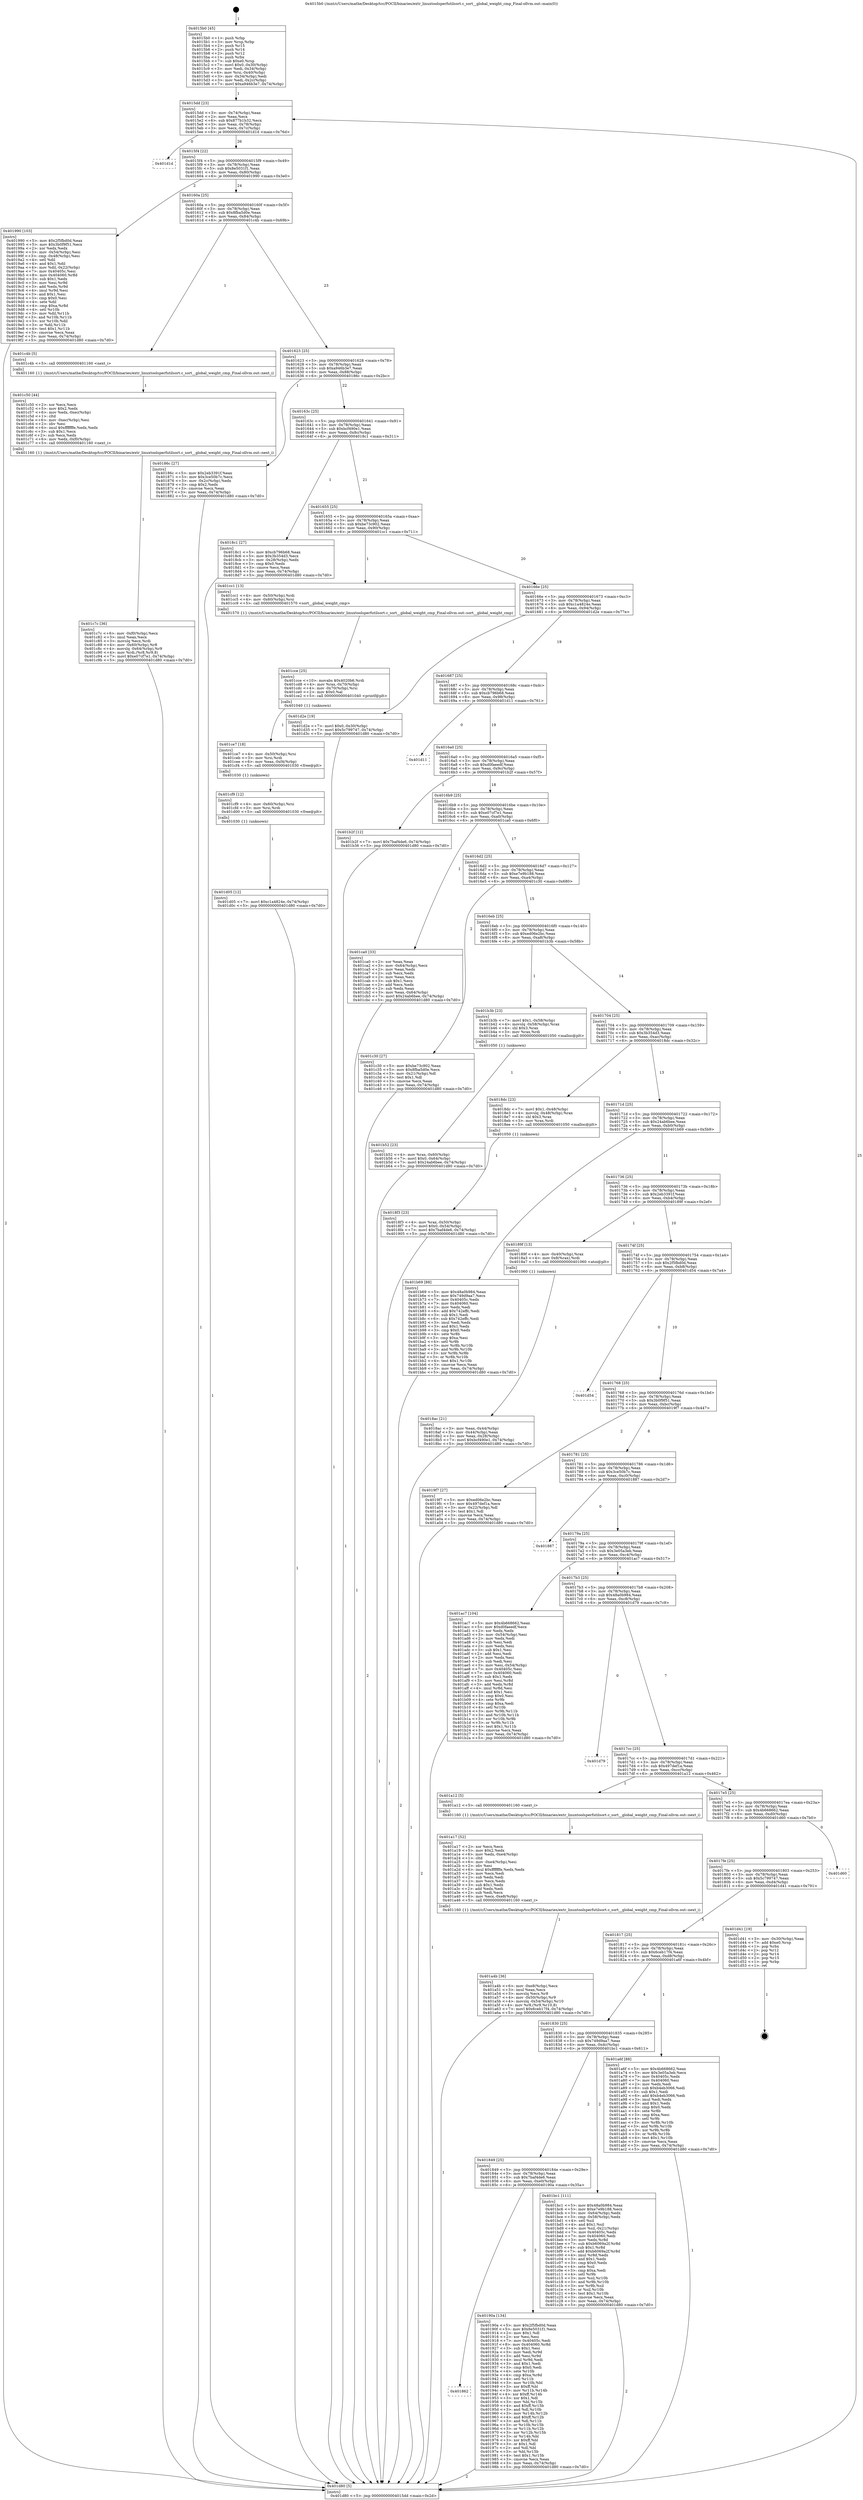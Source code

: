 digraph "0x4015b0" {
  label = "0x4015b0 (/mnt/c/Users/mathe/Desktop/tcc/POCII/binaries/extr_linuxtoolsperfutilsort.c_sort__global_weight_cmp_Final-ollvm.out::main(0))"
  labelloc = "t"
  node[shape=record]

  Entry [label="",width=0.3,height=0.3,shape=circle,fillcolor=black,style=filled]
  "0x4015dd" [label="{
     0x4015dd [23]\l
     | [instrs]\l
     &nbsp;&nbsp;0x4015dd \<+3\>: mov -0x74(%rbp),%eax\l
     &nbsp;&nbsp;0x4015e0 \<+2\>: mov %eax,%ecx\l
     &nbsp;&nbsp;0x4015e2 \<+6\>: sub $0x877b1b32,%ecx\l
     &nbsp;&nbsp;0x4015e8 \<+3\>: mov %eax,-0x78(%rbp)\l
     &nbsp;&nbsp;0x4015eb \<+3\>: mov %ecx,-0x7c(%rbp)\l
     &nbsp;&nbsp;0x4015ee \<+6\>: je 0000000000401d1d \<main+0x76d\>\l
  }"]
  "0x401d1d" [label="{
     0x401d1d\l
  }", style=dashed]
  "0x4015f4" [label="{
     0x4015f4 [22]\l
     | [instrs]\l
     &nbsp;&nbsp;0x4015f4 \<+5\>: jmp 00000000004015f9 \<main+0x49\>\l
     &nbsp;&nbsp;0x4015f9 \<+3\>: mov -0x78(%rbp),%eax\l
     &nbsp;&nbsp;0x4015fc \<+5\>: sub $0x8e5031f1,%eax\l
     &nbsp;&nbsp;0x401601 \<+3\>: mov %eax,-0x80(%rbp)\l
     &nbsp;&nbsp;0x401604 \<+6\>: je 0000000000401990 \<main+0x3e0\>\l
  }"]
  Exit [label="",width=0.3,height=0.3,shape=circle,fillcolor=black,style=filled,peripheries=2]
  "0x401990" [label="{
     0x401990 [103]\l
     | [instrs]\l
     &nbsp;&nbsp;0x401990 \<+5\>: mov $0x2f5fbd0d,%eax\l
     &nbsp;&nbsp;0x401995 \<+5\>: mov $0x3b0f9f51,%ecx\l
     &nbsp;&nbsp;0x40199a \<+2\>: xor %edx,%edx\l
     &nbsp;&nbsp;0x40199c \<+3\>: mov -0x54(%rbp),%esi\l
     &nbsp;&nbsp;0x40199f \<+3\>: cmp -0x48(%rbp),%esi\l
     &nbsp;&nbsp;0x4019a2 \<+4\>: setl %dil\l
     &nbsp;&nbsp;0x4019a6 \<+4\>: and $0x1,%dil\l
     &nbsp;&nbsp;0x4019aa \<+4\>: mov %dil,-0x22(%rbp)\l
     &nbsp;&nbsp;0x4019ae \<+7\>: mov 0x40405c,%esi\l
     &nbsp;&nbsp;0x4019b5 \<+8\>: mov 0x404060,%r8d\l
     &nbsp;&nbsp;0x4019bd \<+3\>: sub $0x1,%edx\l
     &nbsp;&nbsp;0x4019c0 \<+3\>: mov %esi,%r9d\l
     &nbsp;&nbsp;0x4019c3 \<+3\>: add %edx,%r9d\l
     &nbsp;&nbsp;0x4019c6 \<+4\>: imul %r9d,%esi\l
     &nbsp;&nbsp;0x4019ca \<+3\>: and $0x1,%esi\l
     &nbsp;&nbsp;0x4019cd \<+3\>: cmp $0x0,%esi\l
     &nbsp;&nbsp;0x4019d0 \<+4\>: sete %dil\l
     &nbsp;&nbsp;0x4019d4 \<+4\>: cmp $0xa,%r8d\l
     &nbsp;&nbsp;0x4019d8 \<+4\>: setl %r10b\l
     &nbsp;&nbsp;0x4019dc \<+3\>: mov %dil,%r11b\l
     &nbsp;&nbsp;0x4019df \<+3\>: and %r10b,%r11b\l
     &nbsp;&nbsp;0x4019e2 \<+3\>: xor %r10b,%dil\l
     &nbsp;&nbsp;0x4019e5 \<+3\>: or %dil,%r11b\l
     &nbsp;&nbsp;0x4019e8 \<+4\>: test $0x1,%r11b\l
     &nbsp;&nbsp;0x4019ec \<+3\>: cmovne %ecx,%eax\l
     &nbsp;&nbsp;0x4019ef \<+3\>: mov %eax,-0x74(%rbp)\l
     &nbsp;&nbsp;0x4019f2 \<+5\>: jmp 0000000000401d80 \<main+0x7d0\>\l
  }"]
  "0x40160a" [label="{
     0x40160a [25]\l
     | [instrs]\l
     &nbsp;&nbsp;0x40160a \<+5\>: jmp 000000000040160f \<main+0x5f\>\l
     &nbsp;&nbsp;0x40160f \<+3\>: mov -0x78(%rbp),%eax\l
     &nbsp;&nbsp;0x401612 \<+5\>: sub $0x8fba5d0e,%eax\l
     &nbsp;&nbsp;0x401617 \<+6\>: mov %eax,-0x84(%rbp)\l
     &nbsp;&nbsp;0x40161d \<+6\>: je 0000000000401c4b \<main+0x69b\>\l
  }"]
  "0x401d05" [label="{
     0x401d05 [12]\l
     | [instrs]\l
     &nbsp;&nbsp;0x401d05 \<+7\>: movl $0xc1a4824e,-0x74(%rbp)\l
     &nbsp;&nbsp;0x401d0c \<+5\>: jmp 0000000000401d80 \<main+0x7d0\>\l
  }"]
  "0x401c4b" [label="{
     0x401c4b [5]\l
     | [instrs]\l
     &nbsp;&nbsp;0x401c4b \<+5\>: call 0000000000401160 \<next_i\>\l
     | [calls]\l
     &nbsp;&nbsp;0x401160 \{1\} (/mnt/c/Users/mathe/Desktop/tcc/POCII/binaries/extr_linuxtoolsperfutilsort.c_sort__global_weight_cmp_Final-ollvm.out::next_i)\l
  }"]
  "0x401623" [label="{
     0x401623 [25]\l
     | [instrs]\l
     &nbsp;&nbsp;0x401623 \<+5\>: jmp 0000000000401628 \<main+0x78\>\l
     &nbsp;&nbsp;0x401628 \<+3\>: mov -0x78(%rbp),%eax\l
     &nbsp;&nbsp;0x40162b \<+5\>: sub $0xa946b3e7,%eax\l
     &nbsp;&nbsp;0x401630 \<+6\>: mov %eax,-0x88(%rbp)\l
     &nbsp;&nbsp;0x401636 \<+6\>: je 000000000040186c \<main+0x2bc\>\l
  }"]
  "0x401cf9" [label="{
     0x401cf9 [12]\l
     | [instrs]\l
     &nbsp;&nbsp;0x401cf9 \<+4\>: mov -0x60(%rbp),%rsi\l
     &nbsp;&nbsp;0x401cfd \<+3\>: mov %rsi,%rdi\l
     &nbsp;&nbsp;0x401d00 \<+5\>: call 0000000000401030 \<free@plt\>\l
     | [calls]\l
     &nbsp;&nbsp;0x401030 \{1\} (unknown)\l
  }"]
  "0x40186c" [label="{
     0x40186c [27]\l
     | [instrs]\l
     &nbsp;&nbsp;0x40186c \<+5\>: mov $0x2eb3391f,%eax\l
     &nbsp;&nbsp;0x401871 \<+5\>: mov $0x3ce50b7c,%ecx\l
     &nbsp;&nbsp;0x401876 \<+3\>: mov -0x2c(%rbp),%edx\l
     &nbsp;&nbsp;0x401879 \<+3\>: cmp $0x2,%edx\l
     &nbsp;&nbsp;0x40187c \<+3\>: cmovne %ecx,%eax\l
     &nbsp;&nbsp;0x40187f \<+3\>: mov %eax,-0x74(%rbp)\l
     &nbsp;&nbsp;0x401882 \<+5\>: jmp 0000000000401d80 \<main+0x7d0\>\l
  }"]
  "0x40163c" [label="{
     0x40163c [25]\l
     | [instrs]\l
     &nbsp;&nbsp;0x40163c \<+5\>: jmp 0000000000401641 \<main+0x91\>\l
     &nbsp;&nbsp;0x401641 \<+3\>: mov -0x78(%rbp),%eax\l
     &nbsp;&nbsp;0x401644 \<+5\>: sub $0xbcf490e1,%eax\l
     &nbsp;&nbsp;0x401649 \<+6\>: mov %eax,-0x8c(%rbp)\l
     &nbsp;&nbsp;0x40164f \<+6\>: je 00000000004018c1 \<main+0x311\>\l
  }"]
  "0x401d80" [label="{
     0x401d80 [5]\l
     | [instrs]\l
     &nbsp;&nbsp;0x401d80 \<+5\>: jmp 00000000004015dd \<main+0x2d\>\l
  }"]
  "0x4015b0" [label="{
     0x4015b0 [45]\l
     | [instrs]\l
     &nbsp;&nbsp;0x4015b0 \<+1\>: push %rbp\l
     &nbsp;&nbsp;0x4015b1 \<+3\>: mov %rsp,%rbp\l
     &nbsp;&nbsp;0x4015b4 \<+2\>: push %r15\l
     &nbsp;&nbsp;0x4015b6 \<+2\>: push %r14\l
     &nbsp;&nbsp;0x4015b8 \<+2\>: push %r12\l
     &nbsp;&nbsp;0x4015ba \<+1\>: push %rbx\l
     &nbsp;&nbsp;0x4015bb \<+7\>: sub $0xe0,%rsp\l
     &nbsp;&nbsp;0x4015c2 \<+7\>: movl $0x0,-0x30(%rbp)\l
     &nbsp;&nbsp;0x4015c9 \<+3\>: mov %edi,-0x34(%rbp)\l
     &nbsp;&nbsp;0x4015cc \<+4\>: mov %rsi,-0x40(%rbp)\l
     &nbsp;&nbsp;0x4015d0 \<+3\>: mov -0x34(%rbp),%edi\l
     &nbsp;&nbsp;0x4015d3 \<+3\>: mov %edi,-0x2c(%rbp)\l
     &nbsp;&nbsp;0x4015d6 \<+7\>: movl $0xa946b3e7,-0x74(%rbp)\l
  }"]
  "0x401ce7" [label="{
     0x401ce7 [18]\l
     | [instrs]\l
     &nbsp;&nbsp;0x401ce7 \<+4\>: mov -0x50(%rbp),%rsi\l
     &nbsp;&nbsp;0x401ceb \<+3\>: mov %rsi,%rdi\l
     &nbsp;&nbsp;0x401cee \<+6\>: mov %eax,-0xf4(%rbp)\l
     &nbsp;&nbsp;0x401cf4 \<+5\>: call 0000000000401030 \<free@plt\>\l
     | [calls]\l
     &nbsp;&nbsp;0x401030 \{1\} (unknown)\l
  }"]
  "0x4018c1" [label="{
     0x4018c1 [27]\l
     | [instrs]\l
     &nbsp;&nbsp;0x4018c1 \<+5\>: mov $0xcb796b68,%eax\l
     &nbsp;&nbsp;0x4018c6 \<+5\>: mov $0x3b354d3,%ecx\l
     &nbsp;&nbsp;0x4018cb \<+3\>: mov -0x28(%rbp),%edx\l
     &nbsp;&nbsp;0x4018ce \<+3\>: cmp $0x0,%edx\l
     &nbsp;&nbsp;0x4018d1 \<+3\>: cmove %ecx,%eax\l
     &nbsp;&nbsp;0x4018d4 \<+3\>: mov %eax,-0x74(%rbp)\l
     &nbsp;&nbsp;0x4018d7 \<+5\>: jmp 0000000000401d80 \<main+0x7d0\>\l
  }"]
  "0x401655" [label="{
     0x401655 [25]\l
     | [instrs]\l
     &nbsp;&nbsp;0x401655 \<+5\>: jmp 000000000040165a \<main+0xaa\>\l
     &nbsp;&nbsp;0x40165a \<+3\>: mov -0x78(%rbp),%eax\l
     &nbsp;&nbsp;0x40165d \<+5\>: sub $0xbe73c902,%eax\l
     &nbsp;&nbsp;0x401662 \<+6\>: mov %eax,-0x90(%rbp)\l
     &nbsp;&nbsp;0x401668 \<+6\>: je 0000000000401cc1 \<main+0x711\>\l
  }"]
  "0x401cce" [label="{
     0x401cce [25]\l
     | [instrs]\l
     &nbsp;&nbsp;0x401cce \<+10\>: movabs $0x4020b6,%rdi\l
     &nbsp;&nbsp;0x401cd8 \<+4\>: mov %rax,-0x70(%rbp)\l
     &nbsp;&nbsp;0x401cdc \<+4\>: mov -0x70(%rbp),%rsi\l
     &nbsp;&nbsp;0x401ce0 \<+2\>: mov $0x0,%al\l
     &nbsp;&nbsp;0x401ce2 \<+5\>: call 0000000000401040 \<printf@plt\>\l
     | [calls]\l
     &nbsp;&nbsp;0x401040 \{1\} (unknown)\l
  }"]
  "0x401cc1" [label="{
     0x401cc1 [13]\l
     | [instrs]\l
     &nbsp;&nbsp;0x401cc1 \<+4\>: mov -0x50(%rbp),%rdi\l
     &nbsp;&nbsp;0x401cc5 \<+4\>: mov -0x60(%rbp),%rsi\l
     &nbsp;&nbsp;0x401cc9 \<+5\>: call 0000000000401570 \<sort__global_weight_cmp\>\l
     | [calls]\l
     &nbsp;&nbsp;0x401570 \{1\} (/mnt/c/Users/mathe/Desktop/tcc/POCII/binaries/extr_linuxtoolsperfutilsort.c_sort__global_weight_cmp_Final-ollvm.out::sort__global_weight_cmp)\l
  }"]
  "0x40166e" [label="{
     0x40166e [25]\l
     | [instrs]\l
     &nbsp;&nbsp;0x40166e \<+5\>: jmp 0000000000401673 \<main+0xc3\>\l
     &nbsp;&nbsp;0x401673 \<+3\>: mov -0x78(%rbp),%eax\l
     &nbsp;&nbsp;0x401676 \<+5\>: sub $0xc1a4824e,%eax\l
     &nbsp;&nbsp;0x40167b \<+6\>: mov %eax,-0x94(%rbp)\l
     &nbsp;&nbsp;0x401681 \<+6\>: je 0000000000401d2e \<main+0x77e\>\l
  }"]
  "0x401c7c" [label="{
     0x401c7c [36]\l
     | [instrs]\l
     &nbsp;&nbsp;0x401c7c \<+6\>: mov -0xf0(%rbp),%ecx\l
     &nbsp;&nbsp;0x401c82 \<+3\>: imul %eax,%ecx\l
     &nbsp;&nbsp;0x401c85 \<+3\>: movslq %ecx,%rdi\l
     &nbsp;&nbsp;0x401c88 \<+4\>: mov -0x60(%rbp),%r8\l
     &nbsp;&nbsp;0x401c8c \<+4\>: movslq -0x64(%rbp),%r9\l
     &nbsp;&nbsp;0x401c90 \<+4\>: mov %rdi,(%r8,%r9,8)\l
     &nbsp;&nbsp;0x401c94 \<+7\>: movl $0xe07cf7e1,-0x74(%rbp)\l
     &nbsp;&nbsp;0x401c9b \<+5\>: jmp 0000000000401d80 \<main+0x7d0\>\l
  }"]
  "0x401d2e" [label="{
     0x401d2e [19]\l
     | [instrs]\l
     &nbsp;&nbsp;0x401d2e \<+7\>: movl $0x0,-0x30(%rbp)\l
     &nbsp;&nbsp;0x401d35 \<+7\>: movl $0x5c799747,-0x74(%rbp)\l
     &nbsp;&nbsp;0x401d3c \<+5\>: jmp 0000000000401d80 \<main+0x7d0\>\l
  }"]
  "0x401687" [label="{
     0x401687 [25]\l
     | [instrs]\l
     &nbsp;&nbsp;0x401687 \<+5\>: jmp 000000000040168c \<main+0xdc\>\l
     &nbsp;&nbsp;0x40168c \<+3\>: mov -0x78(%rbp),%eax\l
     &nbsp;&nbsp;0x40168f \<+5\>: sub $0xcb796b68,%eax\l
     &nbsp;&nbsp;0x401694 \<+6\>: mov %eax,-0x98(%rbp)\l
     &nbsp;&nbsp;0x40169a \<+6\>: je 0000000000401d11 \<main+0x761\>\l
  }"]
  "0x401c50" [label="{
     0x401c50 [44]\l
     | [instrs]\l
     &nbsp;&nbsp;0x401c50 \<+2\>: xor %ecx,%ecx\l
     &nbsp;&nbsp;0x401c52 \<+5\>: mov $0x2,%edx\l
     &nbsp;&nbsp;0x401c57 \<+6\>: mov %edx,-0xec(%rbp)\l
     &nbsp;&nbsp;0x401c5d \<+1\>: cltd\l
     &nbsp;&nbsp;0x401c5e \<+6\>: mov -0xec(%rbp),%esi\l
     &nbsp;&nbsp;0x401c64 \<+2\>: idiv %esi\l
     &nbsp;&nbsp;0x401c66 \<+6\>: imul $0xfffffffe,%edx,%edx\l
     &nbsp;&nbsp;0x401c6c \<+3\>: sub $0x1,%ecx\l
     &nbsp;&nbsp;0x401c6f \<+2\>: sub %ecx,%edx\l
     &nbsp;&nbsp;0x401c71 \<+6\>: mov %edx,-0xf0(%rbp)\l
     &nbsp;&nbsp;0x401c77 \<+5\>: call 0000000000401160 \<next_i\>\l
     | [calls]\l
     &nbsp;&nbsp;0x401160 \{1\} (/mnt/c/Users/mathe/Desktop/tcc/POCII/binaries/extr_linuxtoolsperfutilsort.c_sort__global_weight_cmp_Final-ollvm.out::next_i)\l
  }"]
  "0x401d11" [label="{
     0x401d11\l
  }", style=dashed]
  "0x4016a0" [label="{
     0x4016a0 [25]\l
     | [instrs]\l
     &nbsp;&nbsp;0x4016a0 \<+5\>: jmp 00000000004016a5 \<main+0xf5\>\l
     &nbsp;&nbsp;0x4016a5 \<+3\>: mov -0x78(%rbp),%eax\l
     &nbsp;&nbsp;0x4016a8 \<+5\>: sub $0xd0faeedf,%eax\l
     &nbsp;&nbsp;0x4016ad \<+6\>: mov %eax,-0x9c(%rbp)\l
     &nbsp;&nbsp;0x4016b3 \<+6\>: je 0000000000401b2f \<main+0x57f\>\l
  }"]
  "0x401b52" [label="{
     0x401b52 [23]\l
     | [instrs]\l
     &nbsp;&nbsp;0x401b52 \<+4\>: mov %rax,-0x60(%rbp)\l
     &nbsp;&nbsp;0x401b56 \<+7\>: movl $0x0,-0x64(%rbp)\l
     &nbsp;&nbsp;0x401b5d \<+7\>: movl $0x24ab6bee,-0x74(%rbp)\l
     &nbsp;&nbsp;0x401b64 \<+5\>: jmp 0000000000401d80 \<main+0x7d0\>\l
  }"]
  "0x401b2f" [label="{
     0x401b2f [12]\l
     | [instrs]\l
     &nbsp;&nbsp;0x401b2f \<+7\>: movl $0x7baf4de6,-0x74(%rbp)\l
     &nbsp;&nbsp;0x401b36 \<+5\>: jmp 0000000000401d80 \<main+0x7d0\>\l
  }"]
  "0x4016b9" [label="{
     0x4016b9 [25]\l
     | [instrs]\l
     &nbsp;&nbsp;0x4016b9 \<+5\>: jmp 00000000004016be \<main+0x10e\>\l
     &nbsp;&nbsp;0x4016be \<+3\>: mov -0x78(%rbp),%eax\l
     &nbsp;&nbsp;0x4016c1 \<+5\>: sub $0xe07cf7e1,%eax\l
     &nbsp;&nbsp;0x4016c6 \<+6\>: mov %eax,-0xa0(%rbp)\l
     &nbsp;&nbsp;0x4016cc \<+6\>: je 0000000000401ca0 \<main+0x6f0\>\l
  }"]
  "0x401a4b" [label="{
     0x401a4b [36]\l
     | [instrs]\l
     &nbsp;&nbsp;0x401a4b \<+6\>: mov -0xe8(%rbp),%ecx\l
     &nbsp;&nbsp;0x401a51 \<+3\>: imul %eax,%ecx\l
     &nbsp;&nbsp;0x401a54 \<+3\>: movslq %ecx,%r8\l
     &nbsp;&nbsp;0x401a57 \<+4\>: mov -0x50(%rbp),%r9\l
     &nbsp;&nbsp;0x401a5b \<+4\>: movslq -0x54(%rbp),%r10\l
     &nbsp;&nbsp;0x401a5f \<+4\>: mov %r8,(%r9,%r10,8)\l
     &nbsp;&nbsp;0x401a63 \<+7\>: movl $0x6ceb17f4,-0x74(%rbp)\l
     &nbsp;&nbsp;0x401a6a \<+5\>: jmp 0000000000401d80 \<main+0x7d0\>\l
  }"]
  "0x401ca0" [label="{
     0x401ca0 [33]\l
     | [instrs]\l
     &nbsp;&nbsp;0x401ca0 \<+2\>: xor %eax,%eax\l
     &nbsp;&nbsp;0x401ca2 \<+3\>: mov -0x64(%rbp),%ecx\l
     &nbsp;&nbsp;0x401ca5 \<+2\>: mov %eax,%edx\l
     &nbsp;&nbsp;0x401ca7 \<+2\>: sub %ecx,%edx\l
     &nbsp;&nbsp;0x401ca9 \<+2\>: mov %eax,%ecx\l
     &nbsp;&nbsp;0x401cab \<+3\>: sub $0x1,%ecx\l
     &nbsp;&nbsp;0x401cae \<+2\>: add %ecx,%edx\l
     &nbsp;&nbsp;0x401cb0 \<+2\>: sub %edx,%eax\l
     &nbsp;&nbsp;0x401cb2 \<+3\>: mov %eax,-0x64(%rbp)\l
     &nbsp;&nbsp;0x401cb5 \<+7\>: movl $0x24ab6bee,-0x74(%rbp)\l
     &nbsp;&nbsp;0x401cbc \<+5\>: jmp 0000000000401d80 \<main+0x7d0\>\l
  }"]
  "0x4016d2" [label="{
     0x4016d2 [25]\l
     | [instrs]\l
     &nbsp;&nbsp;0x4016d2 \<+5\>: jmp 00000000004016d7 \<main+0x127\>\l
     &nbsp;&nbsp;0x4016d7 \<+3\>: mov -0x78(%rbp),%eax\l
     &nbsp;&nbsp;0x4016da \<+5\>: sub $0xe7e9b188,%eax\l
     &nbsp;&nbsp;0x4016df \<+6\>: mov %eax,-0xa4(%rbp)\l
     &nbsp;&nbsp;0x4016e5 \<+6\>: je 0000000000401c30 \<main+0x680\>\l
  }"]
  "0x401a17" [label="{
     0x401a17 [52]\l
     | [instrs]\l
     &nbsp;&nbsp;0x401a17 \<+2\>: xor %ecx,%ecx\l
     &nbsp;&nbsp;0x401a19 \<+5\>: mov $0x2,%edx\l
     &nbsp;&nbsp;0x401a1e \<+6\>: mov %edx,-0xe4(%rbp)\l
     &nbsp;&nbsp;0x401a24 \<+1\>: cltd\l
     &nbsp;&nbsp;0x401a25 \<+6\>: mov -0xe4(%rbp),%esi\l
     &nbsp;&nbsp;0x401a2b \<+2\>: idiv %esi\l
     &nbsp;&nbsp;0x401a2d \<+6\>: imul $0xfffffffe,%edx,%edx\l
     &nbsp;&nbsp;0x401a33 \<+2\>: mov %ecx,%edi\l
     &nbsp;&nbsp;0x401a35 \<+2\>: sub %edx,%edi\l
     &nbsp;&nbsp;0x401a37 \<+2\>: mov %ecx,%edx\l
     &nbsp;&nbsp;0x401a39 \<+3\>: sub $0x1,%edx\l
     &nbsp;&nbsp;0x401a3c \<+2\>: add %edx,%edi\l
     &nbsp;&nbsp;0x401a3e \<+2\>: sub %edi,%ecx\l
     &nbsp;&nbsp;0x401a40 \<+6\>: mov %ecx,-0xe8(%rbp)\l
     &nbsp;&nbsp;0x401a46 \<+5\>: call 0000000000401160 \<next_i\>\l
     | [calls]\l
     &nbsp;&nbsp;0x401160 \{1\} (/mnt/c/Users/mathe/Desktop/tcc/POCII/binaries/extr_linuxtoolsperfutilsort.c_sort__global_weight_cmp_Final-ollvm.out::next_i)\l
  }"]
  "0x401c30" [label="{
     0x401c30 [27]\l
     | [instrs]\l
     &nbsp;&nbsp;0x401c30 \<+5\>: mov $0xbe73c902,%eax\l
     &nbsp;&nbsp;0x401c35 \<+5\>: mov $0x8fba5d0e,%ecx\l
     &nbsp;&nbsp;0x401c3a \<+3\>: mov -0x21(%rbp),%dl\l
     &nbsp;&nbsp;0x401c3d \<+3\>: test $0x1,%dl\l
     &nbsp;&nbsp;0x401c40 \<+3\>: cmovne %ecx,%eax\l
     &nbsp;&nbsp;0x401c43 \<+3\>: mov %eax,-0x74(%rbp)\l
     &nbsp;&nbsp;0x401c46 \<+5\>: jmp 0000000000401d80 \<main+0x7d0\>\l
  }"]
  "0x4016eb" [label="{
     0x4016eb [25]\l
     | [instrs]\l
     &nbsp;&nbsp;0x4016eb \<+5\>: jmp 00000000004016f0 \<main+0x140\>\l
     &nbsp;&nbsp;0x4016f0 \<+3\>: mov -0x78(%rbp),%eax\l
     &nbsp;&nbsp;0x4016f3 \<+5\>: sub $0xed06e2bc,%eax\l
     &nbsp;&nbsp;0x4016f8 \<+6\>: mov %eax,-0xa8(%rbp)\l
     &nbsp;&nbsp;0x4016fe \<+6\>: je 0000000000401b3b \<main+0x58b\>\l
  }"]
  "0x401862" [label="{
     0x401862\l
  }", style=dashed]
  "0x401b3b" [label="{
     0x401b3b [23]\l
     | [instrs]\l
     &nbsp;&nbsp;0x401b3b \<+7\>: movl $0x1,-0x58(%rbp)\l
     &nbsp;&nbsp;0x401b42 \<+4\>: movslq -0x58(%rbp),%rax\l
     &nbsp;&nbsp;0x401b46 \<+4\>: shl $0x3,%rax\l
     &nbsp;&nbsp;0x401b4a \<+3\>: mov %rax,%rdi\l
     &nbsp;&nbsp;0x401b4d \<+5\>: call 0000000000401050 \<malloc@plt\>\l
     | [calls]\l
     &nbsp;&nbsp;0x401050 \{1\} (unknown)\l
  }"]
  "0x401704" [label="{
     0x401704 [25]\l
     | [instrs]\l
     &nbsp;&nbsp;0x401704 \<+5\>: jmp 0000000000401709 \<main+0x159\>\l
     &nbsp;&nbsp;0x401709 \<+3\>: mov -0x78(%rbp),%eax\l
     &nbsp;&nbsp;0x40170c \<+5\>: sub $0x3b354d3,%eax\l
     &nbsp;&nbsp;0x401711 \<+6\>: mov %eax,-0xac(%rbp)\l
     &nbsp;&nbsp;0x401717 \<+6\>: je 00000000004018dc \<main+0x32c\>\l
  }"]
  "0x40190a" [label="{
     0x40190a [134]\l
     | [instrs]\l
     &nbsp;&nbsp;0x40190a \<+5\>: mov $0x2f5fbd0d,%eax\l
     &nbsp;&nbsp;0x40190f \<+5\>: mov $0x8e5031f1,%ecx\l
     &nbsp;&nbsp;0x401914 \<+2\>: mov $0x1,%dl\l
     &nbsp;&nbsp;0x401916 \<+2\>: xor %esi,%esi\l
     &nbsp;&nbsp;0x401918 \<+7\>: mov 0x40405c,%edi\l
     &nbsp;&nbsp;0x40191f \<+8\>: mov 0x404060,%r8d\l
     &nbsp;&nbsp;0x401927 \<+3\>: sub $0x1,%esi\l
     &nbsp;&nbsp;0x40192a \<+3\>: mov %edi,%r9d\l
     &nbsp;&nbsp;0x40192d \<+3\>: add %esi,%r9d\l
     &nbsp;&nbsp;0x401930 \<+4\>: imul %r9d,%edi\l
     &nbsp;&nbsp;0x401934 \<+3\>: and $0x1,%edi\l
     &nbsp;&nbsp;0x401937 \<+3\>: cmp $0x0,%edi\l
     &nbsp;&nbsp;0x40193a \<+4\>: sete %r10b\l
     &nbsp;&nbsp;0x40193e \<+4\>: cmp $0xa,%r8d\l
     &nbsp;&nbsp;0x401942 \<+4\>: setl %r11b\l
     &nbsp;&nbsp;0x401946 \<+3\>: mov %r10b,%bl\l
     &nbsp;&nbsp;0x401949 \<+3\>: xor $0xff,%bl\l
     &nbsp;&nbsp;0x40194c \<+3\>: mov %r11b,%r14b\l
     &nbsp;&nbsp;0x40194f \<+4\>: xor $0xff,%r14b\l
     &nbsp;&nbsp;0x401953 \<+3\>: xor $0x1,%dl\l
     &nbsp;&nbsp;0x401956 \<+3\>: mov %bl,%r15b\l
     &nbsp;&nbsp;0x401959 \<+4\>: and $0xff,%r15b\l
     &nbsp;&nbsp;0x40195d \<+3\>: and %dl,%r10b\l
     &nbsp;&nbsp;0x401960 \<+3\>: mov %r14b,%r12b\l
     &nbsp;&nbsp;0x401963 \<+4\>: and $0xff,%r12b\l
     &nbsp;&nbsp;0x401967 \<+3\>: and %dl,%r11b\l
     &nbsp;&nbsp;0x40196a \<+3\>: or %r10b,%r15b\l
     &nbsp;&nbsp;0x40196d \<+3\>: or %r11b,%r12b\l
     &nbsp;&nbsp;0x401970 \<+3\>: xor %r12b,%r15b\l
     &nbsp;&nbsp;0x401973 \<+3\>: or %r14b,%bl\l
     &nbsp;&nbsp;0x401976 \<+3\>: xor $0xff,%bl\l
     &nbsp;&nbsp;0x401979 \<+3\>: or $0x1,%dl\l
     &nbsp;&nbsp;0x40197c \<+2\>: and %dl,%bl\l
     &nbsp;&nbsp;0x40197e \<+3\>: or %bl,%r15b\l
     &nbsp;&nbsp;0x401981 \<+4\>: test $0x1,%r15b\l
     &nbsp;&nbsp;0x401985 \<+3\>: cmovne %ecx,%eax\l
     &nbsp;&nbsp;0x401988 \<+3\>: mov %eax,-0x74(%rbp)\l
     &nbsp;&nbsp;0x40198b \<+5\>: jmp 0000000000401d80 \<main+0x7d0\>\l
  }"]
  "0x4018dc" [label="{
     0x4018dc [23]\l
     | [instrs]\l
     &nbsp;&nbsp;0x4018dc \<+7\>: movl $0x1,-0x48(%rbp)\l
     &nbsp;&nbsp;0x4018e3 \<+4\>: movslq -0x48(%rbp),%rax\l
     &nbsp;&nbsp;0x4018e7 \<+4\>: shl $0x3,%rax\l
     &nbsp;&nbsp;0x4018eb \<+3\>: mov %rax,%rdi\l
     &nbsp;&nbsp;0x4018ee \<+5\>: call 0000000000401050 \<malloc@plt\>\l
     | [calls]\l
     &nbsp;&nbsp;0x401050 \{1\} (unknown)\l
  }"]
  "0x40171d" [label="{
     0x40171d [25]\l
     | [instrs]\l
     &nbsp;&nbsp;0x40171d \<+5\>: jmp 0000000000401722 \<main+0x172\>\l
     &nbsp;&nbsp;0x401722 \<+3\>: mov -0x78(%rbp),%eax\l
     &nbsp;&nbsp;0x401725 \<+5\>: sub $0x24ab6bee,%eax\l
     &nbsp;&nbsp;0x40172a \<+6\>: mov %eax,-0xb0(%rbp)\l
     &nbsp;&nbsp;0x401730 \<+6\>: je 0000000000401b69 \<main+0x5b9\>\l
  }"]
  "0x401849" [label="{
     0x401849 [25]\l
     | [instrs]\l
     &nbsp;&nbsp;0x401849 \<+5\>: jmp 000000000040184e \<main+0x29e\>\l
     &nbsp;&nbsp;0x40184e \<+3\>: mov -0x78(%rbp),%eax\l
     &nbsp;&nbsp;0x401851 \<+5\>: sub $0x7baf4de6,%eax\l
     &nbsp;&nbsp;0x401856 \<+6\>: mov %eax,-0xe0(%rbp)\l
     &nbsp;&nbsp;0x40185c \<+6\>: je 000000000040190a \<main+0x35a\>\l
  }"]
  "0x401b69" [label="{
     0x401b69 [88]\l
     | [instrs]\l
     &nbsp;&nbsp;0x401b69 \<+5\>: mov $0x48a0b984,%eax\l
     &nbsp;&nbsp;0x401b6e \<+5\>: mov $0x749d9aa7,%ecx\l
     &nbsp;&nbsp;0x401b73 \<+7\>: mov 0x40405c,%edx\l
     &nbsp;&nbsp;0x401b7a \<+7\>: mov 0x404060,%esi\l
     &nbsp;&nbsp;0x401b81 \<+2\>: mov %edx,%edi\l
     &nbsp;&nbsp;0x401b83 \<+6\>: add $0x742effc,%edi\l
     &nbsp;&nbsp;0x401b89 \<+3\>: sub $0x1,%edi\l
     &nbsp;&nbsp;0x401b8c \<+6\>: sub $0x742effc,%edi\l
     &nbsp;&nbsp;0x401b92 \<+3\>: imul %edi,%edx\l
     &nbsp;&nbsp;0x401b95 \<+3\>: and $0x1,%edx\l
     &nbsp;&nbsp;0x401b98 \<+3\>: cmp $0x0,%edx\l
     &nbsp;&nbsp;0x401b9b \<+4\>: sete %r8b\l
     &nbsp;&nbsp;0x401b9f \<+3\>: cmp $0xa,%esi\l
     &nbsp;&nbsp;0x401ba2 \<+4\>: setl %r9b\l
     &nbsp;&nbsp;0x401ba6 \<+3\>: mov %r8b,%r10b\l
     &nbsp;&nbsp;0x401ba9 \<+3\>: and %r9b,%r10b\l
     &nbsp;&nbsp;0x401bac \<+3\>: xor %r9b,%r8b\l
     &nbsp;&nbsp;0x401baf \<+3\>: or %r8b,%r10b\l
     &nbsp;&nbsp;0x401bb2 \<+4\>: test $0x1,%r10b\l
     &nbsp;&nbsp;0x401bb6 \<+3\>: cmovne %ecx,%eax\l
     &nbsp;&nbsp;0x401bb9 \<+3\>: mov %eax,-0x74(%rbp)\l
     &nbsp;&nbsp;0x401bbc \<+5\>: jmp 0000000000401d80 \<main+0x7d0\>\l
  }"]
  "0x401736" [label="{
     0x401736 [25]\l
     | [instrs]\l
     &nbsp;&nbsp;0x401736 \<+5\>: jmp 000000000040173b \<main+0x18b\>\l
     &nbsp;&nbsp;0x40173b \<+3\>: mov -0x78(%rbp),%eax\l
     &nbsp;&nbsp;0x40173e \<+5\>: sub $0x2eb3391f,%eax\l
     &nbsp;&nbsp;0x401743 \<+6\>: mov %eax,-0xb4(%rbp)\l
     &nbsp;&nbsp;0x401749 \<+6\>: je 000000000040189f \<main+0x2ef\>\l
  }"]
  "0x401bc1" [label="{
     0x401bc1 [111]\l
     | [instrs]\l
     &nbsp;&nbsp;0x401bc1 \<+5\>: mov $0x48a0b984,%eax\l
     &nbsp;&nbsp;0x401bc6 \<+5\>: mov $0xe7e9b188,%ecx\l
     &nbsp;&nbsp;0x401bcb \<+3\>: mov -0x64(%rbp),%edx\l
     &nbsp;&nbsp;0x401bce \<+3\>: cmp -0x58(%rbp),%edx\l
     &nbsp;&nbsp;0x401bd1 \<+4\>: setl %sil\l
     &nbsp;&nbsp;0x401bd5 \<+4\>: and $0x1,%sil\l
     &nbsp;&nbsp;0x401bd9 \<+4\>: mov %sil,-0x21(%rbp)\l
     &nbsp;&nbsp;0x401bdd \<+7\>: mov 0x40405c,%edx\l
     &nbsp;&nbsp;0x401be4 \<+7\>: mov 0x404060,%edi\l
     &nbsp;&nbsp;0x401beb \<+3\>: mov %edx,%r8d\l
     &nbsp;&nbsp;0x401bee \<+7\>: sub $0xb6069a2f,%r8d\l
     &nbsp;&nbsp;0x401bf5 \<+4\>: sub $0x1,%r8d\l
     &nbsp;&nbsp;0x401bf9 \<+7\>: add $0xb6069a2f,%r8d\l
     &nbsp;&nbsp;0x401c00 \<+4\>: imul %r8d,%edx\l
     &nbsp;&nbsp;0x401c04 \<+3\>: and $0x1,%edx\l
     &nbsp;&nbsp;0x401c07 \<+3\>: cmp $0x0,%edx\l
     &nbsp;&nbsp;0x401c0a \<+4\>: sete %sil\l
     &nbsp;&nbsp;0x401c0e \<+3\>: cmp $0xa,%edi\l
     &nbsp;&nbsp;0x401c11 \<+4\>: setl %r9b\l
     &nbsp;&nbsp;0x401c15 \<+3\>: mov %sil,%r10b\l
     &nbsp;&nbsp;0x401c18 \<+3\>: and %r9b,%r10b\l
     &nbsp;&nbsp;0x401c1b \<+3\>: xor %r9b,%sil\l
     &nbsp;&nbsp;0x401c1e \<+3\>: or %sil,%r10b\l
     &nbsp;&nbsp;0x401c21 \<+4\>: test $0x1,%r10b\l
     &nbsp;&nbsp;0x401c25 \<+3\>: cmovne %ecx,%eax\l
     &nbsp;&nbsp;0x401c28 \<+3\>: mov %eax,-0x74(%rbp)\l
     &nbsp;&nbsp;0x401c2b \<+5\>: jmp 0000000000401d80 \<main+0x7d0\>\l
  }"]
  "0x40189f" [label="{
     0x40189f [13]\l
     | [instrs]\l
     &nbsp;&nbsp;0x40189f \<+4\>: mov -0x40(%rbp),%rax\l
     &nbsp;&nbsp;0x4018a3 \<+4\>: mov 0x8(%rax),%rdi\l
     &nbsp;&nbsp;0x4018a7 \<+5\>: call 0000000000401060 \<atoi@plt\>\l
     | [calls]\l
     &nbsp;&nbsp;0x401060 \{1\} (unknown)\l
  }"]
  "0x40174f" [label="{
     0x40174f [25]\l
     | [instrs]\l
     &nbsp;&nbsp;0x40174f \<+5\>: jmp 0000000000401754 \<main+0x1a4\>\l
     &nbsp;&nbsp;0x401754 \<+3\>: mov -0x78(%rbp),%eax\l
     &nbsp;&nbsp;0x401757 \<+5\>: sub $0x2f5fbd0d,%eax\l
     &nbsp;&nbsp;0x40175c \<+6\>: mov %eax,-0xb8(%rbp)\l
     &nbsp;&nbsp;0x401762 \<+6\>: je 0000000000401d54 \<main+0x7a4\>\l
  }"]
  "0x4018ac" [label="{
     0x4018ac [21]\l
     | [instrs]\l
     &nbsp;&nbsp;0x4018ac \<+3\>: mov %eax,-0x44(%rbp)\l
     &nbsp;&nbsp;0x4018af \<+3\>: mov -0x44(%rbp),%eax\l
     &nbsp;&nbsp;0x4018b2 \<+3\>: mov %eax,-0x28(%rbp)\l
     &nbsp;&nbsp;0x4018b5 \<+7\>: movl $0xbcf490e1,-0x74(%rbp)\l
     &nbsp;&nbsp;0x4018bc \<+5\>: jmp 0000000000401d80 \<main+0x7d0\>\l
  }"]
  "0x4018f3" [label="{
     0x4018f3 [23]\l
     | [instrs]\l
     &nbsp;&nbsp;0x4018f3 \<+4\>: mov %rax,-0x50(%rbp)\l
     &nbsp;&nbsp;0x4018f7 \<+7\>: movl $0x0,-0x54(%rbp)\l
     &nbsp;&nbsp;0x4018fe \<+7\>: movl $0x7baf4de6,-0x74(%rbp)\l
     &nbsp;&nbsp;0x401905 \<+5\>: jmp 0000000000401d80 \<main+0x7d0\>\l
  }"]
  "0x401830" [label="{
     0x401830 [25]\l
     | [instrs]\l
     &nbsp;&nbsp;0x401830 \<+5\>: jmp 0000000000401835 \<main+0x285\>\l
     &nbsp;&nbsp;0x401835 \<+3\>: mov -0x78(%rbp),%eax\l
     &nbsp;&nbsp;0x401838 \<+5\>: sub $0x749d9aa7,%eax\l
     &nbsp;&nbsp;0x40183d \<+6\>: mov %eax,-0xdc(%rbp)\l
     &nbsp;&nbsp;0x401843 \<+6\>: je 0000000000401bc1 \<main+0x611\>\l
  }"]
  "0x401d54" [label="{
     0x401d54\l
  }", style=dashed]
  "0x401768" [label="{
     0x401768 [25]\l
     | [instrs]\l
     &nbsp;&nbsp;0x401768 \<+5\>: jmp 000000000040176d \<main+0x1bd\>\l
     &nbsp;&nbsp;0x40176d \<+3\>: mov -0x78(%rbp),%eax\l
     &nbsp;&nbsp;0x401770 \<+5\>: sub $0x3b0f9f51,%eax\l
     &nbsp;&nbsp;0x401775 \<+6\>: mov %eax,-0xbc(%rbp)\l
     &nbsp;&nbsp;0x40177b \<+6\>: je 00000000004019f7 \<main+0x447\>\l
  }"]
  "0x401a6f" [label="{
     0x401a6f [88]\l
     | [instrs]\l
     &nbsp;&nbsp;0x401a6f \<+5\>: mov $0x4b668662,%eax\l
     &nbsp;&nbsp;0x401a74 \<+5\>: mov $0x3e05a3eb,%ecx\l
     &nbsp;&nbsp;0x401a79 \<+7\>: mov 0x40405c,%edx\l
     &nbsp;&nbsp;0x401a80 \<+7\>: mov 0x404060,%esi\l
     &nbsp;&nbsp;0x401a87 \<+2\>: mov %edx,%edi\l
     &nbsp;&nbsp;0x401a89 \<+6\>: sub $0xb4eb3066,%edi\l
     &nbsp;&nbsp;0x401a8f \<+3\>: sub $0x1,%edi\l
     &nbsp;&nbsp;0x401a92 \<+6\>: add $0xb4eb3066,%edi\l
     &nbsp;&nbsp;0x401a98 \<+3\>: imul %edi,%edx\l
     &nbsp;&nbsp;0x401a9b \<+3\>: and $0x1,%edx\l
     &nbsp;&nbsp;0x401a9e \<+3\>: cmp $0x0,%edx\l
     &nbsp;&nbsp;0x401aa1 \<+4\>: sete %r8b\l
     &nbsp;&nbsp;0x401aa5 \<+3\>: cmp $0xa,%esi\l
     &nbsp;&nbsp;0x401aa8 \<+4\>: setl %r9b\l
     &nbsp;&nbsp;0x401aac \<+3\>: mov %r8b,%r10b\l
     &nbsp;&nbsp;0x401aaf \<+3\>: and %r9b,%r10b\l
     &nbsp;&nbsp;0x401ab2 \<+3\>: xor %r9b,%r8b\l
     &nbsp;&nbsp;0x401ab5 \<+3\>: or %r8b,%r10b\l
     &nbsp;&nbsp;0x401ab8 \<+4\>: test $0x1,%r10b\l
     &nbsp;&nbsp;0x401abc \<+3\>: cmovne %ecx,%eax\l
     &nbsp;&nbsp;0x401abf \<+3\>: mov %eax,-0x74(%rbp)\l
     &nbsp;&nbsp;0x401ac2 \<+5\>: jmp 0000000000401d80 \<main+0x7d0\>\l
  }"]
  "0x4019f7" [label="{
     0x4019f7 [27]\l
     | [instrs]\l
     &nbsp;&nbsp;0x4019f7 \<+5\>: mov $0xed06e2bc,%eax\l
     &nbsp;&nbsp;0x4019fc \<+5\>: mov $0x497def1a,%ecx\l
     &nbsp;&nbsp;0x401a01 \<+3\>: mov -0x22(%rbp),%dl\l
     &nbsp;&nbsp;0x401a04 \<+3\>: test $0x1,%dl\l
     &nbsp;&nbsp;0x401a07 \<+3\>: cmovne %ecx,%eax\l
     &nbsp;&nbsp;0x401a0a \<+3\>: mov %eax,-0x74(%rbp)\l
     &nbsp;&nbsp;0x401a0d \<+5\>: jmp 0000000000401d80 \<main+0x7d0\>\l
  }"]
  "0x401781" [label="{
     0x401781 [25]\l
     | [instrs]\l
     &nbsp;&nbsp;0x401781 \<+5\>: jmp 0000000000401786 \<main+0x1d6\>\l
     &nbsp;&nbsp;0x401786 \<+3\>: mov -0x78(%rbp),%eax\l
     &nbsp;&nbsp;0x401789 \<+5\>: sub $0x3ce50b7c,%eax\l
     &nbsp;&nbsp;0x40178e \<+6\>: mov %eax,-0xc0(%rbp)\l
     &nbsp;&nbsp;0x401794 \<+6\>: je 0000000000401887 \<main+0x2d7\>\l
  }"]
  "0x401817" [label="{
     0x401817 [25]\l
     | [instrs]\l
     &nbsp;&nbsp;0x401817 \<+5\>: jmp 000000000040181c \<main+0x26c\>\l
     &nbsp;&nbsp;0x40181c \<+3\>: mov -0x78(%rbp),%eax\l
     &nbsp;&nbsp;0x40181f \<+5\>: sub $0x6ceb17f4,%eax\l
     &nbsp;&nbsp;0x401824 \<+6\>: mov %eax,-0xd8(%rbp)\l
     &nbsp;&nbsp;0x40182a \<+6\>: je 0000000000401a6f \<main+0x4bf\>\l
  }"]
  "0x401887" [label="{
     0x401887\l
  }", style=dashed]
  "0x40179a" [label="{
     0x40179a [25]\l
     | [instrs]\l
     &nbsp;&nbsp;0x40179a \<+5\>: jmp 000000000040179f \<main+0x1ef\>\l
     &nbsp;&nbsp;0x40179f \<+3\>: mov -0x78(%rbp),%eax\l
     &nbsp;&nbsp;0x4017a2 \<+5\>: sub $0x3e05a3eb,%eax\l
     &nbsp;&nbsp;0x4017a7 \<+6\>: mov %eax,-0xc4(%rbp)\l
     &nbsp;&nbsp;0x4017ad \<+6\>: je 0000000000401ac7 \<main+0x517\>\l
  }"]
  "0x401d41" [label="{
     0x401d41 [19]\l
     | [instrs]\l
     &nbsp;&nbsp;0x401d41 \<+3\>: mov -0x30(%rbp),%eax\l
     &nbsp;&nbsp;0x401d44 \<+7\>: add $0xe0,%rsp\l
     &nbsp;&nbsp;0x401d4b \<+1\>: pop %rbx\l
     &nbsp;&nbsp;0x401d4c \<+2\>: pop %r12\l
     &nbsp;&nbsp;0x401d4e \<+2\>: pop %r14\l
     &nbsp;&nbsp;0x401d50 \<+2\>: pop %r15\l
     &nbsp;&nbsp;0x401d52 \<+1\>: pop %rbp\l
     &nbsp;&nbsp;0x401d53 \<+1\>: ret\l
  }"]
  "0x401ac7" [label="{
     0x401ac7 [104]\l
     | [instrs]\l
     &nbsp;&nbsp;0x401ac7 \<+5\>: mov $0x4b668662,%eax\l
     &nbsp;&nbsp;0x401acc \<+5\>: mov $0xd0faeedf,%ecx\l
     &nbsp;&nbsp;0x401ad1 \<+2\>: xor %edx,%edx\l
     &nbsp;&nbsp;0x401ad3 \<+3\>: mov -0x54(%rbp),%esi\l
     &nbsp;&nbsp;0x401ad6 \<+2\>: mov %edx,%edi\l
     &nbsp;&nbsp;0x401ad8 \<+2\>: sub %esi,%edi\l
     &nbsp;&nbsp;0x401ada \<+2\>: mov %edx,%esi\l
     &nbsp;&nbsp;0x401adc \<+3\>: sub $0x1,%esi\l
     &nbsp;&nbsp;0x401adf \<+2\>: add %esi,%edi\l
     &nbsp;&nbsp;0x401ae1 \<+2\>: mov %edx,%esi\l
     &nbsp;&nbsp;0x401ae3 \<+2\>: sub %edi,%esi\l
     &nbsp;&nbsp;0x401ae5 \<+3\>: mov %esi,-0x54(%rbp)\l
     &nbsp;&nbsp;0x401ae8 \<+7\>: mov 0x40405c,%esi\l
     &nbsp;&nbsp;0x401aef \<+7\>: mov 0x404060,%edi\l
     &nbsp;&nbsp;0x401af6 \<+3\>: sub $0x1,%edx\l
     &nbsp;&nbsp;0x401af9 \<+3\>: mov %esi,%r8d\l
     &nbsp;&nbsp;0x401afc \<+3\>: add %edx,%r8d\l
     &nbsp;&nbsp;0x401aff \<+4\>: imul %r8d,%esi\l
     &nbsp;&nbsp;0x401b03 \<+3\>: and $0x1,%esi\l
     &nbsp;&nbsp;0x401b06 \<+3\>: cmp $0x0,%esi\l
     &nbsp;&nbsp;0x401b09 \<+4\>: sete %r9b\l
     &nbsp;&nbsp;0x401b0d \<+3\>: cmp $0xa,%edi\l
     &nbsp;&nbsp;0x401b10 \<+4\>: setl %r10b\l
     &nbsp;&nbsp;0x401b14 \<+3\>: mov %r9b,%r11b\l
     &nbsp;&nbsp;0x401b17 \<+3\>: and %r10b,%r11b\l
     &nbsp;&nbsp;0x401b1a \<+3\>: xor %r10b,%r9b\l
     &nbsp;&nbsp;0x401b1d \<+3\>: or %r9b,%r11b\l
     &nbsp;&nbsp;0x401b20 \<+4\>: test $0x1,%r11b\l
     &nbsp;&nbsp;0x401b24 \<+3\>: cmovne %ecx,%eax\l
     &nbsp;&nbsp;0x401b27 \<+3\>: mov %eax,-0x74(%rbp)\l
     &nbsp;&nbsp;0x401b2a \<+5\>: jmp 0000000000401d80 \<main+0x7d0\>\l
  }"]
  "0x4017b3" [label="{
     0x4017b3 [25]\l
     | [instrs]\l
     &nbsp;&nbsp;0x4017b3 \<+5\>: jmp 00000000004017b8 \<main+0x208\>\l
     &nbsp;&nbsp;0x4017b8 \<+3\>: mov -0x78(%rbp),%eax\l
     &nbsp;&nbsp;0x4017bb \<+5\>: sub $0x48a0b984,%eax\l
     &nbsp;&nbsp;0x4017c0 \<+6\>: mov %eax,-0xc8(%rbp)\l
     &nbsp;&nbsp;0x4017c6 \<+6\>: je 0000000000401d79 \<main+0x7c9\>\l
  }"]
  "0x4017fe" [label="{
     0x4017fe [25]\l
     | [instrs]\l
     &nbsp;&nbsp;0x4017fe \<+5\>: jmp 0000000000401803 \<main+0x253\>\l
     &nbsp;&nbsp;0x401803 \<+3\>: mov -0x78(%rbp),%eax\l
     &nbsp;&nbsp;0x401806 \<+5\>: sub $0x5c799747,%eax\l
     &nbsp;&nbsp;0x40180b \<+6\>: mov %eax,-0xd4(%rbp)\l
     &nbsp;&nbsp;0x401811 \<+6\>: je 0000000000401d41 \<main+0x791\>\l
  }"]
  "0x401d79" [label="{
     0x401d79\l
  }", style=dashed]
  "0x4017cc" [label="{
     0x4017cc [25]\l
     | [instrs]\l
     &nbsp;&nbsp;0x4017cc \<+5\>: jmp 00000000004017d1 \<main+0x221\>\l
     &nbsp;&nbsp;0x4017d1 \<+3\>: mov -0x78(%rbp),%eax\l
     &nbsp;&nbsp;0x4017d4 \<+5\>: sub $0x497def1a,%eax\l
     &nbsp;&nbsp;0x4017d9 \<+6\>: mov %eax,-0xcc(%rbp)\l
     &nbsp;&nbsp;0x4017df \<+6\>: je 0000000000401a12 \<main+0x462\>\l
  }"]
  "0x401d60" [label="{
     0x401d60\l
  }", style=dashed]
  "0x401a12" [label="{
     0x401a12 [5]\l
     | [instrs]\l
     &nbsp;&nbsp;0x401a12 \<+5\>: call 0000000000401160 \<next_i\>\l
     | [calls]\l
     &nbsp;&nbsp;0x401160 \{1\} (/mnt/c/Users/mathe/Desktop/tcc/POCII/binaries/extr_linuxtoolsperfutilsort.c_sort__global_weight_cmp_Final-ollvm.out::next_i)\l
  }"]
  "0x4017e5" [label="{
     0x4017e5 [25]\l
     | [instrs]\l
     &nbsp;&nbsp;0x4017e5 \<+5\>: jmp 00000000004017ea \<main+0x23a\>\l
     &nbsp;&nbsp;0x4017ea \<+3\>: mov -0x78(%rbp),%eax\l
     &nbsp;&nbsp;0x4017ed \<+5\>: sub $0x4b668662,%eax\l
     &nbsp;&nbsp;0x4017f2 \<+6\>: mov %eax,-0xd0(%rbp)\l
     &nbsp;&nbsp;0x4017f8 \<+6\>: je 0000000000401d60 \<main+0x7b0\>\l
  }"]
  Entry -> "0x4015b0" [label=" 1"]
  "0x4015dd" -> "0x401d1d" [label=" 0"]
  "0x4015dd" -> "0x4015f4" [label=" 26"]
  "0x401d41" -> Exit [label=" 1"]
  "0x4015f4" -> "0x401990" [label=" 2"]
  "0x4015f4" -> "0x40160a" [label=" 24"]
  "0x401d2e" -> "0x401d80" [label=" 1"]
  "0x40160a" -> "0x401c4b" [label=" 1"]
  "0x40160a" -> "0x401623" [label=" 23"]
  "0x401d05" -> "0x401d80" [label=" 1"]
  "0x401623" -> "0x40186c" [label=" 1"]
  "0x401623" -> "0x40163c" [label=" 22"]
  "0x40186c" -> "0x401d80" [label=" 1"]
  "0x4015b0" -> "0x4015dd" [label=" 1"]
  "0x401d80" -> "0x4015dd" [label=" 25"]
  "0x401cf9" -> "0x401d05" [label=" 1"]
  "0x40163c" -> "0x4018c1" [label=" 1"]
  "0x40163c" -> "0x401655" [label=" 21"]
  "0x401ce7" -> "0x401cf9" [label=" 1"]
  "0x401655" -> "0x401cc1" [label=" 1"]
  "0x401655" -> "0x40166e" [label=" 20"]
  "0x401cce" -> "0x401ce7" [label=" 1"]
  "0x40166e" -> "0x401d2e" [label=" 1"]
  "0x40166e" -> "0x401687" [label=" 19"]
  "0x401cc1" -> "0x401cce" [label=" 1"]
  "0x401687" -> "0x401d11" [label=" 0"]
  "0x401687" -> "0x4016a0" [label=" 19"]
  "0x401ca0" -> "0x401d80" [label=" 1"]
  "0x4016a0" -> "0x401b2f" [label=" 1"]
  "0x4016a0" -> "0x4016b9" [label=" 18"]
  "0x401c7c" -> "0x401d80" [label=" 1"]
  "0x4016b9" -> "0x401ca0" [label=" 1"]
  "0x4016b9" -> "0x4016d2" [label=" 17"]
  "0x401c50" -> "0x401c7c" [label=" 1"]
  "0x4016d2" -> "0x401c30" [label=" 2"]
  "0x4016d2" -> "0x4016eb" [label=" 15"]
  "0x401c4b" -> "0x401c50" [label=" 1"]
  "0x4016eb" -> "0x401b3b" [label=" 1"]
  "0x4016eb" -> "0x401704" [label=" 14"]
  "0x401c30" -> "0x401d80" [label=" 2"]
  "0x401704" -> "0x4018dc" [label=" 1"]
  "0x401704" -> "0x40171d" [label=" 13"]
  "0x401bc1" -> "0x401d80" [label=" 2"]
  "0x40171d" -> "0x401b69" [label=" 2"]
  "0x40171d" -> "0x401736" [label=" 11"]
  "0x401b52" -> "0x401d80" [label=" 1"]
  "0x401736" -> "0x40189f" [label=" 1"]
  "0x401736" -> "0x40174f" [label=" 10"]
  "0x40189f" -> "0x4018ac" [label=" 1"]
  "0x4018ac" -> "0x401d80" [label=" 1"]
  "0x4018c1" -> "0x401d80" [label=" 1"]
  "0x4018dc" -> "0x4018f3" [label=" 1"]
  "0x4018f3" -> "0x401d80" [label=" 1"]
  "0x401b3b" -> "0x401b52" [label=" 1"]
  "0x40174f" -> "0x401d54" [label=" 0"]
  "0x40174f" -> "0x401768" [label=" 10"]
  "0x401ac7" -> "0x401d80" [label=" 1"]
  "0x401768" -> "0x4019f7" [label=" 2"]
  "0x401768" -> "0x401781" [label=" 8"]
  "0x401a6f" -> "0x401d80" [label=" 1"]
  "0x401781" -> "0x401887" [label=" 0"]
  "0x401781" -> "0x40179a" [label=" 8"]
  "0x401a17" -> "0x401a4b" [label=" 1"]
  "0x40179a" -> "0x401ac7" [label=" 1"]
  "0x40179a" -> "0x4017b3" [label=" 7"]
  "0x401a12" -> "0x401a17" [label=" 1"]
  "0x4017b3" -> "0x401d79" [label=" 0"]
  "0x4017b3" -> "0x4017cc" [label=" 7"]
  "0x401990" -> "0x401d80" [label=" 2"]
  "0x4017cc" -> "0x401a12" [label=" 1"]
  "0x4017cc" -> "0x4017e5" [label=" 6"]
  "0x40190a" -> "0x401d80" [label=" 2"]
  "0x4017e5" -> "0x401d60" [label=" 0"]
  "0x4017e5" -> "0x4017fe" [label=" 6"]
  "0x4019f7" -> "0x401d80" [label=" 2"]
  "0x4017fe" -> "0x401d41" [label=" 1"]
  "0x4017fe" -> "0x401817" [label=" 5"]
  "0x401a4b" -> "0x401d80" [label=" 1"]
  "0x401817" -> "0x401a6f" [label=" 1"]
  "0x401817" -> "0x401830" [label=" 4"]
  "0x401b2f" -> "0x401d80" [label=" 1"]
  "0x401830" -> "0x401bc1" [label=" 2"]
  "0x401830" -> "0x401849" [label=" 2"]
  "0x401b69" -> "0x401d80" [label=" 2"]
  "0x401849" -> "0x40190a" [label=" 2"]
  "0x401849" -> "0x401862" [label=" 0"]
}
